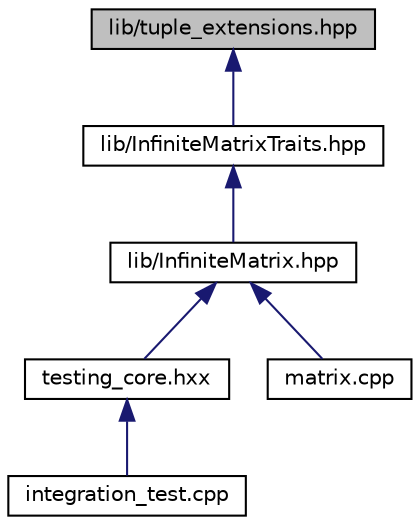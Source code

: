 digraph "lib/tuple_extensions.hpp"
{
  edge [fontname="Helvetica",fontsize="10",labelfontname="Helvetica",labelfontsize="10"];
  node [fontname="Helvetica",fontsize="10",shape=record];
  Node1 [label="lib/tuple_extensions.hpp",height=0.2,width=0.4,color="black", fillcolor="grey75", style="filled", fontcolor="black"];
  Node1 -> Node2 [dir="back",color="midnightblue",fontsize="10",style="solid",fontname="Helvetica"];
  Node2 [label="lib/InfiniteMatrixTraits.hpp",height=0.2,width=0.4,color="black", fillcolor="white", style="filled",URL="$InfiniteMatrixTraits_8hpp.html"];
  Node2 -> Node3 [dir="back",color="midnightblue",fontsize="10",style="solid",fontname="Helvetica"];
  Node3 [label="lib/InfiniteMatrix.hpp",height=0.2,width=0.4,color="black", fillcolor="white", style="filled",URL="$InfiniteMatrix_8hpp.html"];
  Node3 -> Node4 [dir="back",color="midnightblue",fontsize="10",style="solid",fontname="Helvetica"];
  Node4 [label="testing_core.hxx",height=0.2,width=0.4,color="black", fillcolor="white", style="filled",URL="$testing__core_8hxx.html"];
  Node4 -> Node5 [dir="back",color="midnightblue",fontsize="10",style="solid",fontname="Helvetica"];
  Node5 [label="integration_test.cpp",height=0.2,width=0.4,color="black", fillcolor="white", style="filled",URL="$integration__test_8cpp.html"];
  Node3 -> Node6 [dir="back",color="midnightblue",fontsize="10",style="solid",fontname="Helvetica"];
  Node6 [label="matrix.cpp",height=0.2,width=0.4,color="black", fillcolor="white", style="filled",URL="$matrix_8cpp.html"];
}

